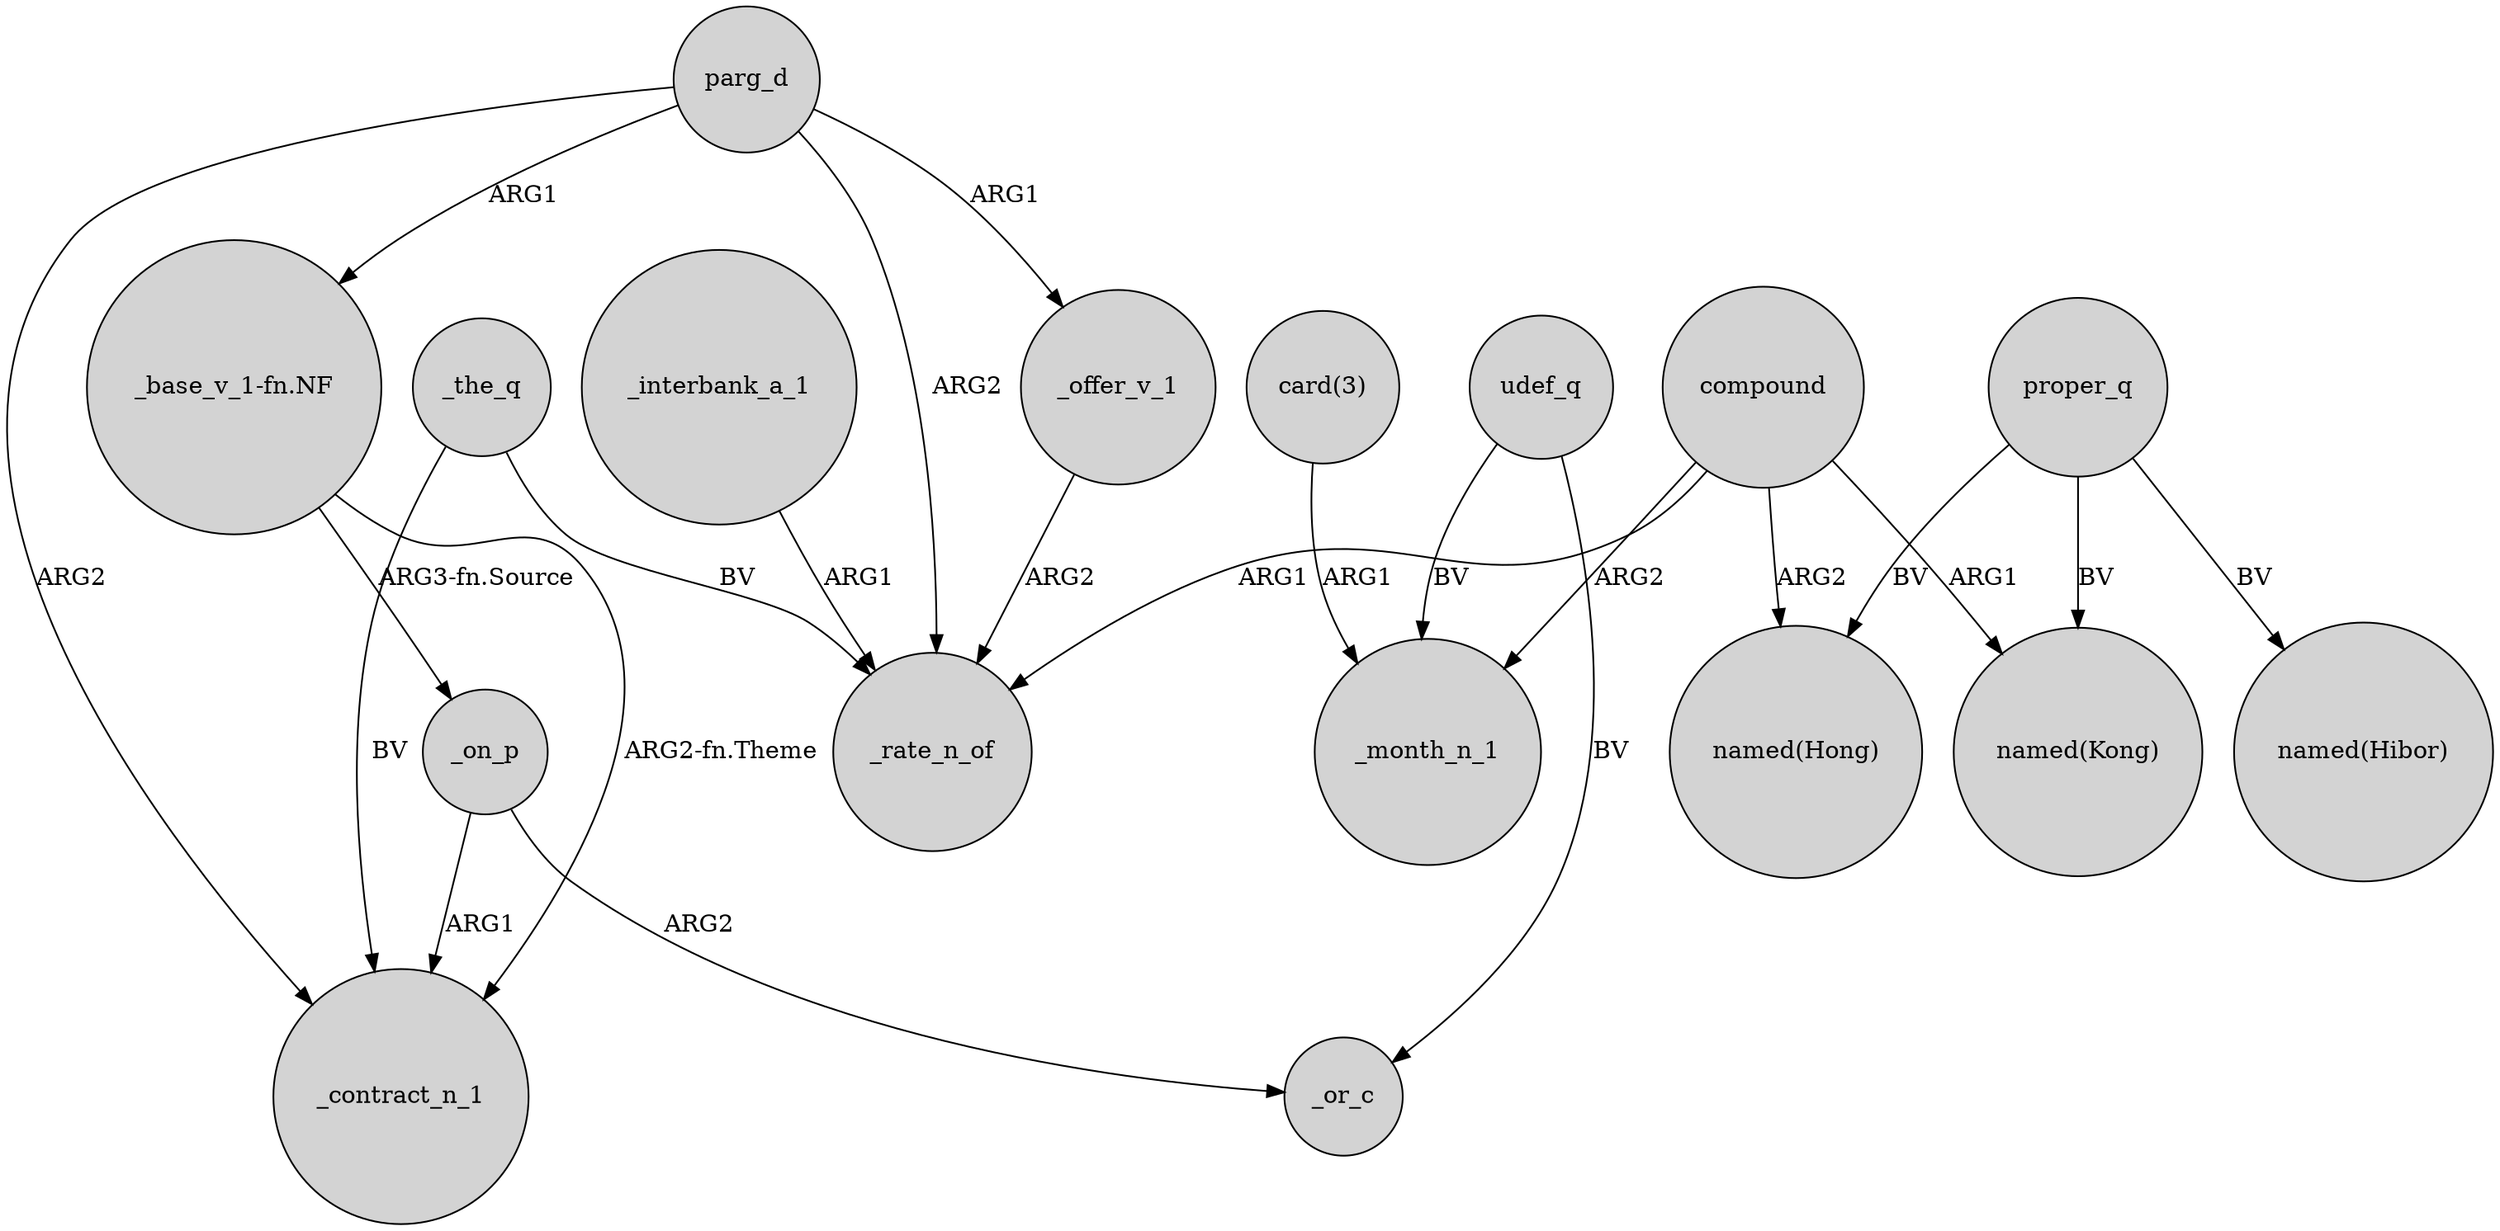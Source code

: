 digraph {
	node [shape=circle style=filled]
	parg_d -> _offer_v_1 [label=ARG1]
	compound -> _month_n_1 [label=ARG2]
	_interbank_a_1 -> _rate_n_of [label=ARG1]
	"_base_v_1-fn.NF" -> _contract_n_1 [label="ARG2-fn.Theme"]
	compound -> _rate_n_of [label=ARG1]
	compound -> "named(Hong)" [label=ARG2]
	udef_q -> _or_c [label=BV]
	udef_q -> _month_n_1 [label=BV]
	_the_q -> _rate_n_of [label=BV]
	proper_q -> "named(Hong)" [label=BV]
	"_base_v_1-fn.NF" -> _on_p [label="ARG3-fn.Source"]
	_the_q -> _contract_n_1 [label=BV]
	_on_p -> _or_c [label=ARG2]
	_on_p -> _contract_n_1 [label=ARG1]
	parg_d -> _contract_n_1 [label=ARG2]
	_offer_v_1 -> _rate_n_of [label=ARG2]
	proper_q -> "named(Kong)" [label=BV]
	proper_q -> "named(Hibor)" [label=BV]
	"card(3)" -> _month_n_1 [label=ARG1]
	parg_d -> _rate_n_of [label=ARG2]
	parg_d -> "_base_v_1-fn.NF" [label=ARG1]
	compound -> "named(Kong)" [label=ARG1]
}
